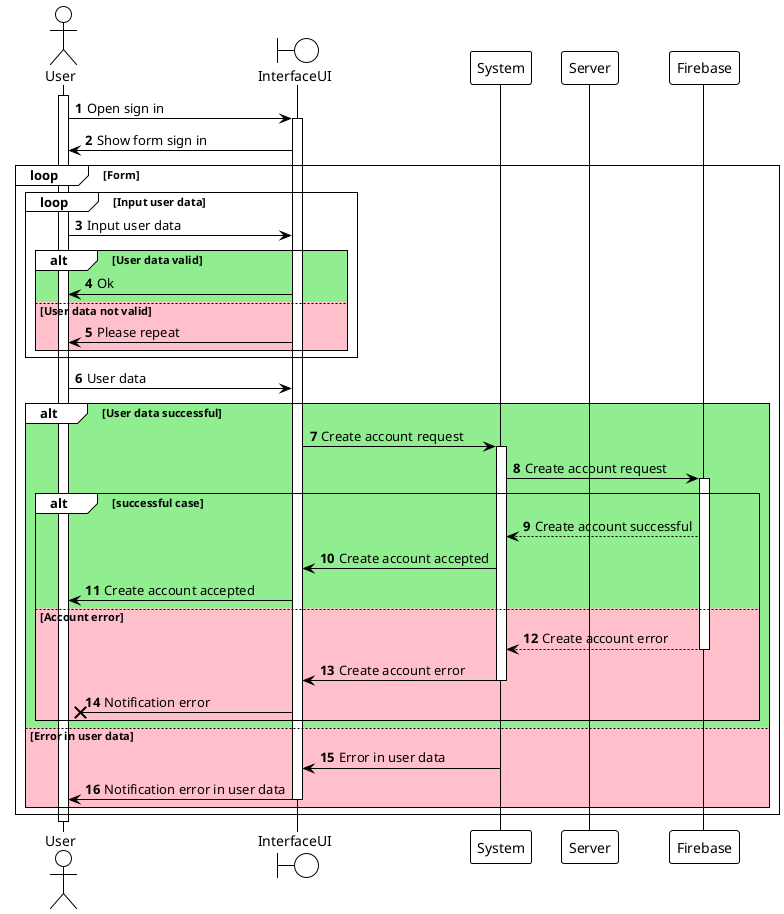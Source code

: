 @startuml
'https://plantuml.com/sequence-diagram
!theme plain

autonumber
actor User
boundary InterfaceUI
participant System
participant Server
participant Firebase

activate User
User -> InterfaceUI: Open sign in
activate InterfaceUI
User <- InterfaceUI: Show form sign in

loop Form
  loop Input user data
    User -> InterfaceUI: Input user data
    alt #LightGreen User data valid
      User <- InterfaceUI: Ok
    else #Pink User data not valid
      User <- InterfaceUI: Please repeat
    end
  end

  User -> InterfaceUI: User data

  alt #LightGreen User data successful
    InterfaceUI -> System: Create account request
    activate System
    System -> Firebase: Create account request
    activate Firebase
    alt #LightGreen successful case
      System <-- Firebase: Create account successful
      InterfaceUI <- System: Create account accepted
      User <- InterfaceUI: Create account accepted
    else #Pink Account error
      System <-- Firebase: Create account error
      deactivate Firebase
      InterfaceUI <- System: Create account error
      deactivate System
      User x<- InterfaceUI: Notification error
    end
  else #Pink Error in user data
    InterfaceUI <- System: Error in user data
    User <- InterfaceUI: Notification error in user data
    deactivate InterfaceUI
  end

end



deactivate User

@enduml
